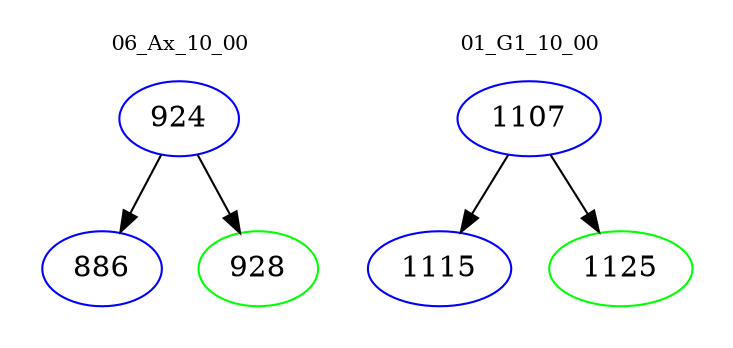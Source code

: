 digraph{
subgraph cluster_0 {
color = white
label = "06_Ax_10_00";
fontsize=10;
T0_924 [label="924", color="blue"]
T0_924 -> T0_886 [color="black"]
T0_886 [label="886", color="blue"]
T0_924 -> T0_928 [color="black"]
T0_928 [label="928", color="green"]
}
subgraph cluster_1 {
color = white
label = "01_G1_10_00";
fontsize=10;
T1_1107 [label="1107", color="blue"]
T1_1107 -> T1_1115 [color="black"]
T1_1115 [label="1115", color="blue"]
T1_1107 -> T1_1125 [color="black"]
T1_1125 [label="1125", color="green"]
}
}
